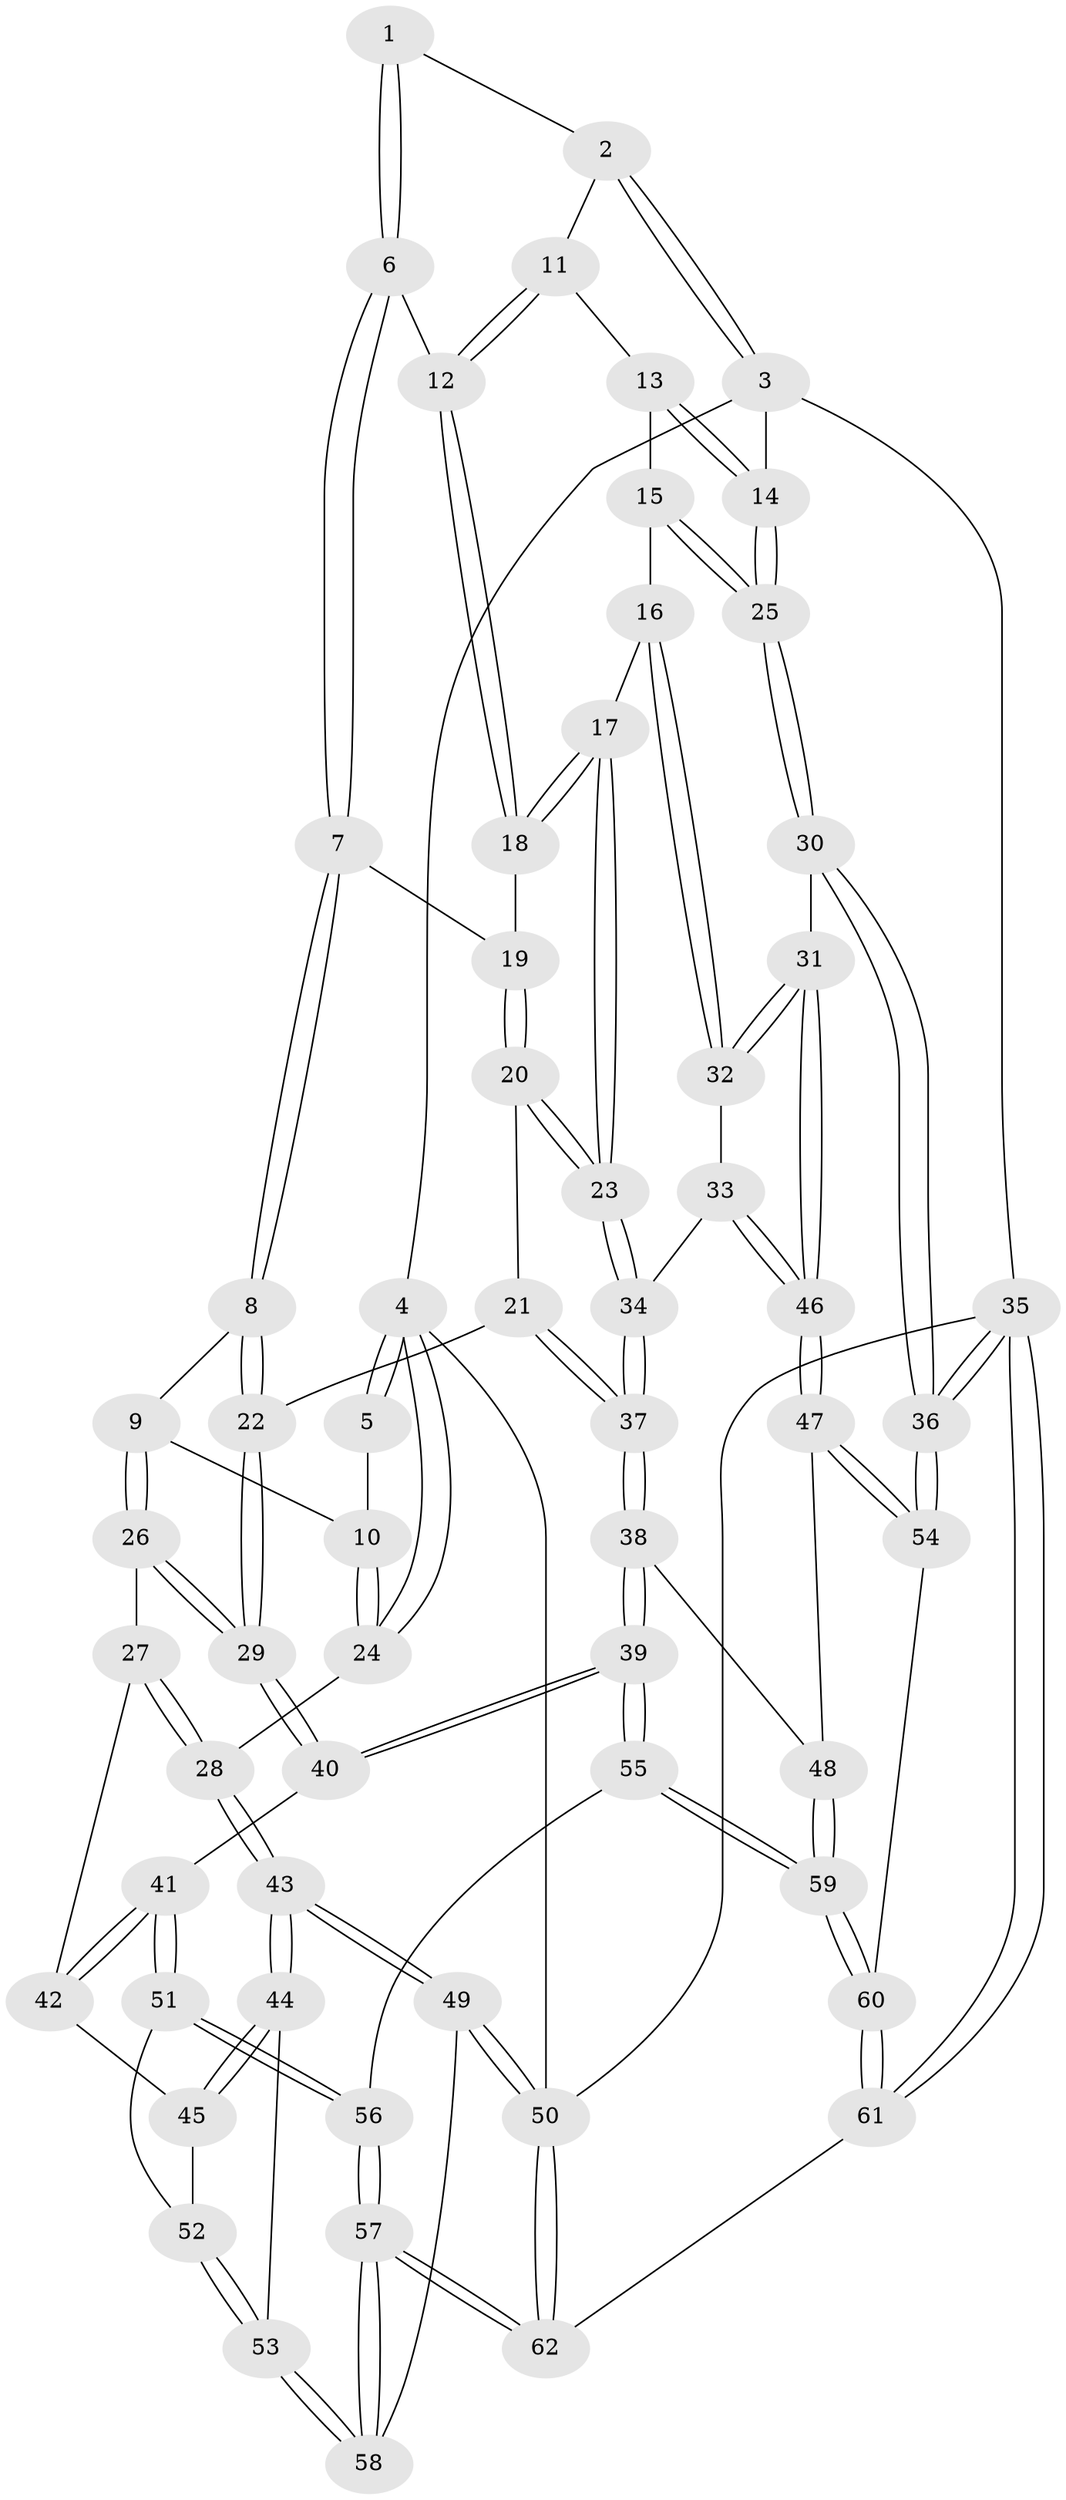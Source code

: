 // Generated by graph-tools (version 1.1) at 2025/27/03/09/25 03:27:16]
// undirected, 62 vertices, 152 edges
graph export_dot {
graph [start="1"]
  node [color=gray90,style=filled];
  1 [pos="+0.35903425232883734+0"];
  2 [pos="+0.4111027433936767+0"];
  3 [pos="+1+0"];
  4 [pos="+0+0"];
  5 [pos="+0.055206152327376135+0"];
  6 [pos="+0.370016098492061+0.014633471272765703"];
  7 [pos="+0.32633869919059605+0.2769115260905862"];
  8 [pos="+0.282854185154699+0.32238798859266987"];
  9 [pos="+0.22326202175167056+0.35096068531821806"];
  10 [pos="+0.1301320530973133+0.32885451188732173"];
  11 [pos="+0.747645240902598+0.1668048253838131"];
  12 [pos="+0.6549867873389886+0.24874326015197568"];
  13 [pos="+0.8207209205520821+0.14458163289638878"];
  14 [pos="+1+0"];
  15 [pos="+0.8743313788396009+0.4093914993902893"];
  16 [pos="+0.8442934840678343+0.4629623075141186"];
  17 [pos="+0.8422832971486233+0.46354132126809006"];
  18 [pos="+0.6435458836107975+0.27055451346837156"];
  19 [pos="+0.5875295455337263+0.32820194703240574"];
  20 [pos="+0.5905313526960838+0.38585399448165547"];
  21 [pos="+0.517955244649996+0.5062993516756646"];
  22 [pos="+0.46622443786588413+0.527553311115261"];
  23 [pos="+0.7479595674510083+0.528555109110983"];
  24 [pos="+0+0.3774840515658339"];
  25 [pos="+1+0.2816244738576663"];
  26 [pos="+0.2236592726342884+0.413261107752524"];
  27 [pos="+0.18619499380321117+0.5698443977409662"];
  28 [pos="+0+0.4510989198516078"];
  29 [pos="+0.4092413183411025+0.6417793410485979"];
  30 [pos="+1+0.5789465386711643"];
  31 [pos="+1+0.5904293503985638"];
  32 [pos="+0.9744304536907735+0.5776875591177474"];
  33 [pos="+0.8105046184927552+0.6560612076106397"];
  34 [pos="+0.7288857172728707+0.5785859356815087"];
  35 [pos="+1+1"];
  36 [pos="+1+1"];
  37 [pos="+0.6627097041861394+0.6256854792618219"];
  38 [pos="+0.6207718556685723+0.7198185644659536"];
  39 [pos="+0.5561616382980392+0.7376715753205176"];
  40 [pos="+0.40904035182002124+0.6429531143135071"];
  41 [pos="+0.3202259592274644+0.6992534233809414"];
  42 [pos="+0.18558511037881575+0.5984705721231648"];
  43 [pos="+0+0.6792450995928511"];
  44 [pos="+0.04201378753429295+0.6974180620179965"];
  45 [pos="+0.04503253738451263+0.6955079119835162"];
  46 [pos="+0.8667485835215937+0.8122772427125219"];
  47 [pos="+0.865988977787826+0.8196385398349127"];
  48 [pos="+0.6484324759134404+0.7457560247839379"];
  49 [pos="+0+0.902352586108106"];
  50 [pos="+0+1"];
  51 [pos="+0.3166914120752128+0.7123884349084347"];
  52 [pos="+0.27920732243643914+0.7346726244437898"];
  53 [pos="+0.153271376317572+0.8196402441935227"];
  54 [pos="+0.8693840376508032+0.8278407205305055"];
  55 [pos="+0.5040370308618112+0.8595616902457879"];
  56 [pos="+0.3733748809145231+0.9181504736436183"];
  57 [pos="+0.28608506749279144+1"];
  58 [pos="+0.1577123010326302+0.9063607613932703"];
  59 [pos="+0.6773466290526731+1"];
  60 [pos="+0.6855867993324342+1"];
  61 [pos="+0.6696104255569844+1"];
  62 [pos="+0.2879510784170646+1"];
  1 -- 2;
  1 -- 6;
  1 -- 6;
  2 -- 3;
  2 -- 3;
  2 -- 11;
  3 -- 4;
  3 -- 14;
  3 -- 35;
  4 -- 5;
  4 -- 5;
  4 -- 24;
  4 -- 24;
  4 -- 50;
  5 -- 10;
  6 -- 7;
  6 -- 7;
  6 -- 12;
  7 -- 8;
  7 -- 8;
  7 -- 19;
  8 -- 9;
  8 -- 22;
  8 -- 22;
  9 -- 10;
  9 -- 26;
  9 -- 26;
  10 -- 24;
  10 -- 24;
  11 -- 12;
  11 -- 12;
  11 -- 13;
  12 -- 18;
  12 -- 18;
  13 -- 14;
  13 -- 14;
  13 -- 15;
  14 -- 25;
  14 -- 25;
  15 -- 16;
  15 -- 25;
  15 -- 25;
  16 -- 17;
  16 -- 32;
  16 -- 32;
  17 -- 18;
  17 -- 18;
  17 -- 23;
  17 -- 23;
  18 -- 19;
  19 -- 20;
  19 -- 20;
  20 -- 21;
  20 -- 23;
  20 -- 23;
  21 -- 22;
  21 -- 37;
  21 -- 37;
  22 -- 29;
  22 -- 29;
  23 -- 34;
  23 -- 34;
  24 -- 28;
  25 -- 30;
  25 -- 30;
  26 -- 27;
  26 -- 29;
  26 -- 29;
  27 -- 28;
  27 -- 28;
  27 -- 42;
  28 -- 43;
  28 -- 43;
  29 -- 40;
  29 -- 40;
  30 -- 31;
  30 -- 36;
  30 -- 36;
  31 -- 32;
  31 -- 32;
  31 -- 46;
  31 -- 46;
  32 -- 33;
  33 -- 34;
  33 -- 46;
  33 -- 46;
  34 -- 37;
  34 -- 37;
  35 -- 36;
  35 -- 36;
  35 -- 61;
  35 -- 61;
  35 -- 50;
  36 -- 54;
  36 -- 54;
  37 -- 38;
  37 -- 38;
  38 -- 39;
  38 -- 39;
  38 -- 48;
  39 -- 40;
  39 -- 40;
  39 -- 55;
  39 -- 55;
  40 -- 41;
  41 -- 42;
  41 -- 42;
  41 -- 51;
  41 -- 51;
  42 -- 45;
  43 -- 44;
  43 -- 44;
  43 -- 49;
  43 -- 49;
  44 -- 45;
  44 -- 45;
  44 -- 53;
  45 -- 52;
  46 -- 47;
  46 -- 47;
  47 -- 48;
  47 -- 54;
  47 -- 54;
  48 -- 59;
  48 -- 59;
  49 -- 50;
  49 -- 50;
  49 -- 58;
  50 -- 62;
  50 -- 62;
  51 -- 52;
  51 -- 56;
  51 -- 56;
  52 -- 53;
  52 -- 53;
  53 -- 58;
  53 -- 58;
  54 -- 60;
  55 -- 56;
  55 -- 59;
  55 -- 59;
  56 -- 57;
  56 -- 57;
  57 -- 58;
  57 -- 58;
  57 -- 62;
  57 -- 62;
  59 -- 60;
  59 -- 60;
  60 -- 61;
  60 -- 61;
  61 -- 62;
}
